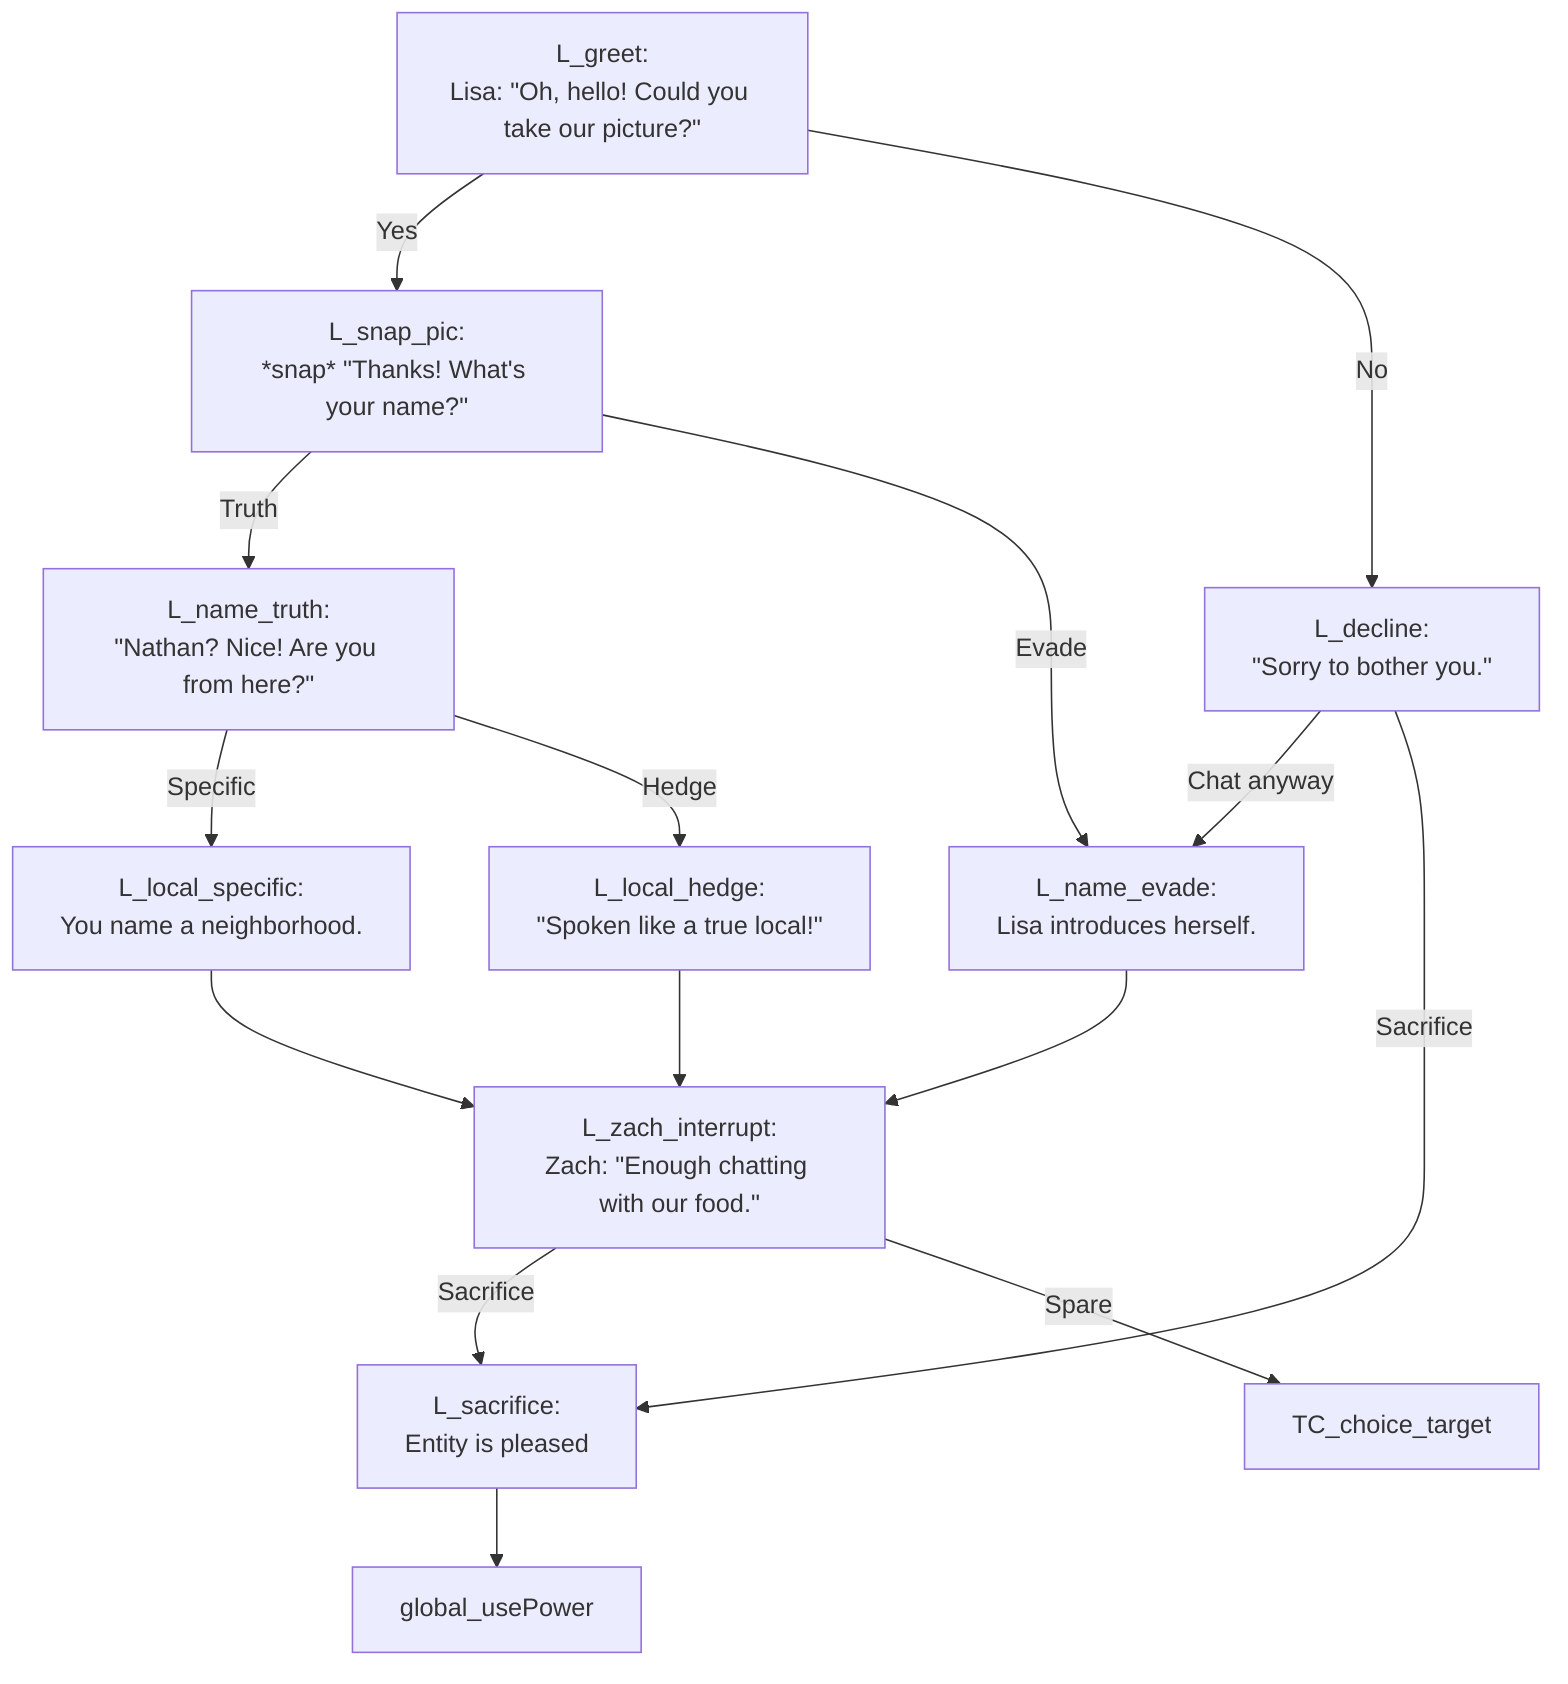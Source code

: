 flowchart TD
direction LR
L_greet["L_greet:<br/>Lisa: &quot;Oh, hello! Could you take our picture?&quot;"] -->|Yes| L_snap_pic
L_greet -->|No| L_decline

L_snap_pic["L_snap_pic:<br/>*snap* &quot;Thanks! What's your name?&quot;"] -->|Truth| L_name_truth
L_snap_pic -->|Evade| L_name_evade

L_name_truth["L_name_truth:<br/>&quot;Nathan? Nice! Are you from here?&quot;"] -->|Specific| L_local_specific
L_name_truth -->|Hedge| L_local_hedge
L_local_specific["L_local_specific:<br/>You name a neighborhood."] --> L_zach_interrupt
L_local_hedge["L_local_hedge:<br/>&quot;Spoken like a true local!&quot;"] --> L_zach_interrupt

L_name_evade["L_name_evade:<br/>Lisa introduces herself."] --> L_zach_interrupt

L_decline["L_decline:<br/>&quot;Sorry to bother you.&quot;"] -->|"Chat anyway"| L_name_evade
L_decline -->|Sacrifice| L_sacrifice

L_zach_interrupt["L_zach_interrupt:<br/>Zach: &quot;Enough chatting with our food.&quot;"] -->|Sacrifice| L_sacrifice
L_zach_interrupt -->|Spare| TC_choice_target

L_sacrifice["L_sacrifice:<br/>Entity is pleased"] --> global_usePower